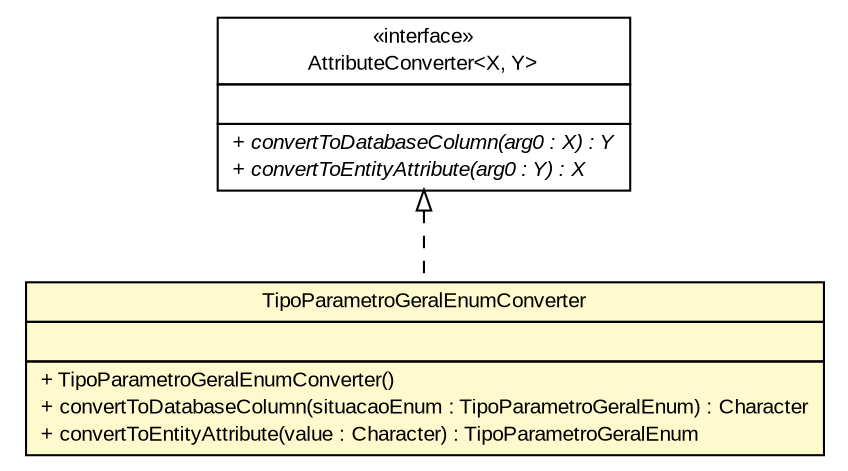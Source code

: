 #!/usr/local/bin/dot
#
# Class diagram 
# Generated by UMLGraph version R5_6 (http://www.umlgraph.org/)
#

digraph G {
	edge [fontname="arial",fontsize=10,labelfontname="arial",labelfontsize=10];
	node [fontname="arial",fontsize=10,shape=plaintext];
	nodesep=0.25;
	ranksep=0.5;
	// br.gov.to.sefaz.par.gestao.persistence.converter.TipoParametroGeralEnumConverter
	c1034555 [label=<<table title="br.gov.to.sefaz.par.gestao.persistence.converter.TipoParametroGeralEnumConverter" border="0" cellborder="1" cellspacing="0" cellpadding="2" port="p" bgcolor="lemonChiffon" href="./TipoParametroGeralEnumConverter.html">
		<tr><td><table border="0" cellspacing="0" cellpadding="1">
<tr><td align="center" balign="center"> TipoParametroGeralEnumConverter </td></tr>
		</table></td></tr>
		<tr><td><table border="0" cellspacing="0" cellpadding="1">
<tr><td align="left" balign="left">  </td></tr>
		</table></td></tr>
		<tr><td><table border="0" cellspacing="0" cellpadding="1">
<tr><td align="left" balign="left"> + TipoParametroGeralEnumConverter() </td></tr>
<tr><td align="left" balign="left"> + convertToDatabaseColumn(situacaoEnum : TipoParametroGeralEnum) : Character </td></tr>
<tr><td align="left" balign="left"> + convertToEntityAttribute(value : Character) : TipoParametroGeralEnum </td></tr>
		</table></td></tr>
		</table>>, URL="./TipoParametroGeralEnumConverter.html", fontname="arial", fontcolor="black", fontsize=10.0];
	//br.gov.to.sefaz.par.gestao.persistence.converter.TipoParametroGeralEnumConverter implements javax.persistence.AttributeConverter<X, Y>
	c1035322:p -> c1034555:p [dir=back,arrowtail=empty,style=dashed];
	// javax.persistence.AttributeConverter<X, Y>
	c1035322 [label=<<table title="javax.persistence.AttributeConverter" border="0" cellborder="1" cellspacing="0" cellpadding="2" port="p" href="http://java.sun.com/j2se/1.4.2/docs/api/javax/persistence/AttributeConverter.html">
		<tr><td><table border="0" cellspacing="0" cellpadding="1">
<tr><td align="center" balign="center"> &#171;interface&#187; </td></tr>
<tr><td align="center" balign="center"> AttributeConverter&lt;X, Y&gt; </td></tr>
		</table></td></tr>
		<tr><td><table border="0" cellspacing="0" cellpadding="1">
<tr><td align="left" balign="left">  </td></tr>
		</table></td></tr>
		<tr><td><table border="0" cellspacing="0" cellpadding="1">
<tr><td align="left" balign="left"><font face="arial italic" point-size="10.0"> + convertToDatabaseColumn(arg0 : X) : Y </font></td></tr>
<tr><td align="left" balign="left"><font face="arial italic" point-size="10.0"> + convertToEntityAttribute(arg0 : Y) : X </font></td></tr>
		</table></td></tr>
		</table>>, URL="http://java.sun.com/j2se/1.4.2/docs/api/javax/persistence/AttributeConverter.html", fontname="arial", fontcolor="black", fontsize=10.0];
}

